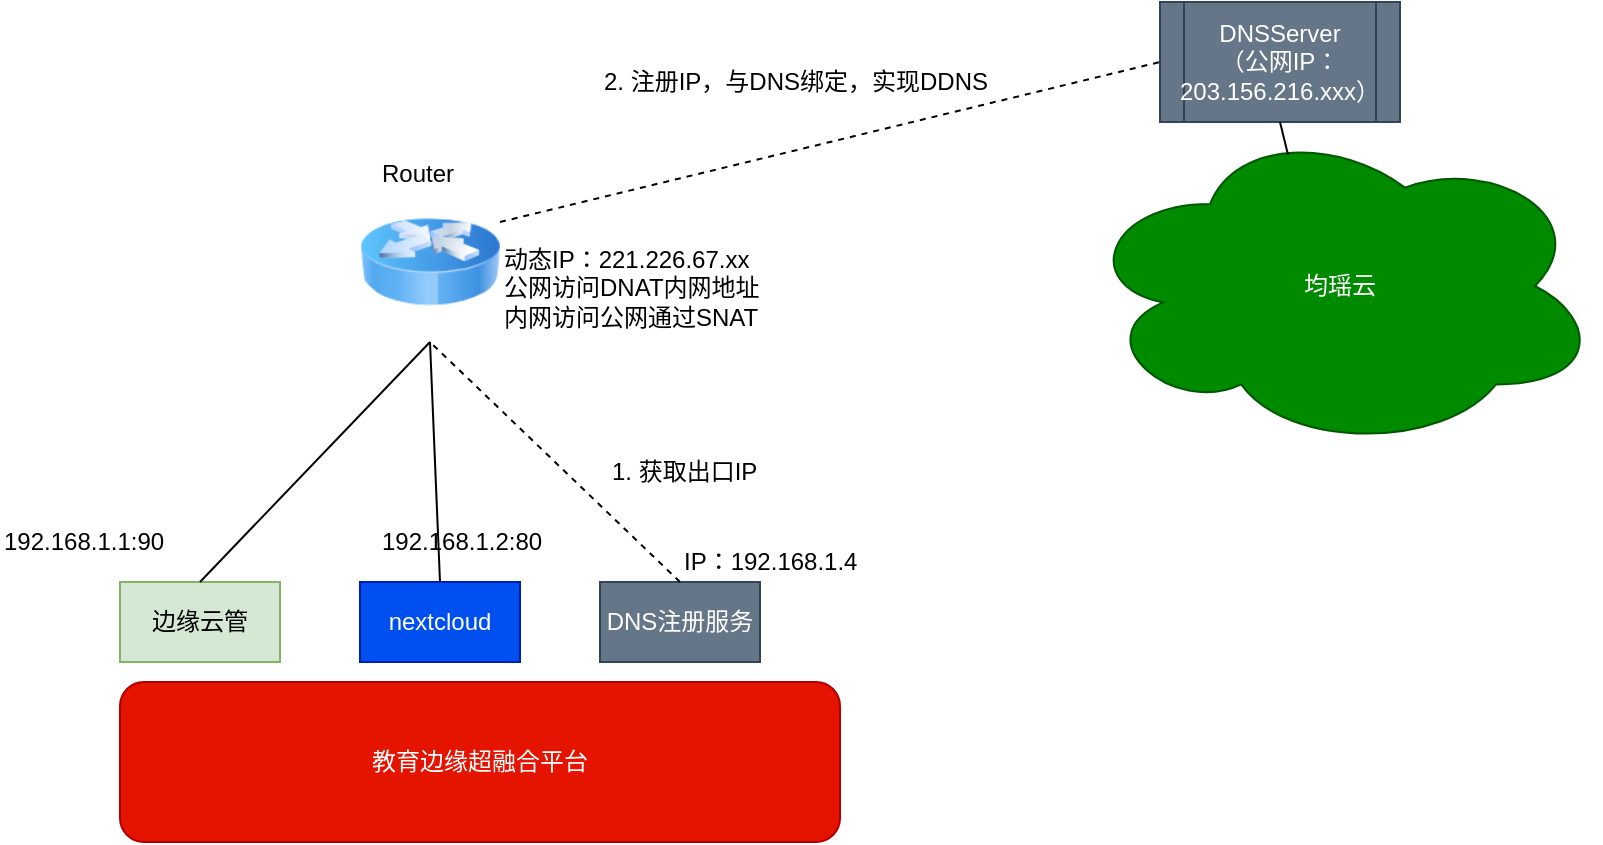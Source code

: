 <mxfile version="10.6.5" type="github"><diagram id="S3-3rUp8WORzfxD4Cyoe" name="Page-1"><mxGraphModel dx="1398" dy="724" grid="1" gridSize="10" guides="1" tooltips="1" connect="1" arrows="1" fold="1" page="1" pageScale="1" pageWidth="827" pageHeight="1169" math="0" shadow="0"><root><mxCell id="0"/><mxCell id="1" parent="0"/><mxCell id="53jGssDf-lTz816PvF83-61" value="教育边缘超融合平台" style="rounded=1;whiteSpace=wrap;html=1;fillColor=#e51400;strokeColor=#B20000;fontColor=#ffffff;" vertex="1" parent="1"><mxGeometry x="240" y="410" width="360" height="80" as="geometry"/></mxCell><mxCell id="53jGssDf-lTz816PvF83-63" value="边缘云管" style="rounded=0;whiteSpace=wrap;html=1;fillColor=#d5e8d4;strokeColor=#82b366;" vertex="1" parent="1"><mxGeometry x="240" y="360" width="80" height="40" as="geometry"/></mxCell><mxCell id="53jGssDf-lTz816PvF83-66" value="nextcloud" style="rounded=0;whiteSpace=wrap;html=1;fillColor=#0050ef;strokeColor=#001DBC;fontColor=#ffffff;" vertex="1" parent="1"><mxGeometry x="360" y="360" width="80" height="40" as="geometry"/></mxCell><mxCell id="53jGssDf-lTz816PvF83-68" value="DNS注册服务" style="rounded=0;whiteSpace=wrap;html=1;fillColor=#647687;strokeColor=#314354;fontColor=#ffffff;" vertex="1" parent="1"><mxGeometry x="480" y="360" width="80" height="40" as="geometry"/></mxCell><mxCell id="53jGssDf-lTz816PvF83-70" value="" style="image;html=1;labelBackgroundColor=#ffffff;image=img/lib/clip_art/networking/Router_Icon_128x128.png" vertex="1" parent="1"><mxGeometry x="360" y="160" width="70" height="80" as="geometry"/></mxCell><mxCell id="53jGssDf-lTz816PvF83-71" value="Router" style="text;html=1;resizable=0;points=[];autosize=1;align=left;verticalAlign=top;spacingTop=-4;" vertex="1" parent="1"><mxGeometry x="369" y="146" width="50" height="20" as="geometry"/></mxCell><mxCell id="53jGssDf-lTz816PvF83-72" value="动态IP：221.226.67.xx&lt;br&gt;公网访问DNAT内网地址&lt;br&gt;内网访问公网通过SNAT&lt;br&gt;" style="text;html=1;" vertex="1" parent="1"><mxGeometry x="430" y="185" width="150" height="30" as="geometry"/></mxCell><mxCell id="53jGssDf-lTz816PvF83-73" value="192.168.1.1:90" style="text;html=1;resizable=0;points=[];autosize=1;align=left;verticalAlign=top;spacingTop=-4;" vertex="1" parent="1"><mxGeometry x="180" y="330" width="100" height="20" as="geometry"/></mxCell><mxCell id="53jGssDf-lTz816PvF83-74" value="192.168.1.2:80" style="text;html=1;resizable=0;points=[];autosize=1;align=left;verticalAlign=top;spacingTop=-4;" vertex="1" parent="1"><mxGeometry x="369" y="330" width="100" height="20" as="geometry"/></mxCell><mxCell id="53jGssDf-lTz816PvF83-75" value="" style="endArrow=none;html=1;entryX=0.5;entryY=1;entryDx=0;entryDy=0;exitX=0.5;exitY=0;exitDx=0;exitDy=0;" edge="1" parent="1" source="53jGssDf-lTz816PvF83-63" target="53jGssDf-lTz816PvF83-70"><mxGeometry width="50" height="50" relative="1" as="geometry"><mxPoint x="240" y="590" as="sourcePoint"/><mxPoint x="290" y="540" as="targetPoint"/></mxGeometry></mxCell><mxCell id="53jGssDf-lTz816PvF83-76" value="" style="endArrow=none;html=1;exitX=0.5;exitY=0;exitDx=0;exitDy=0;entryX=0.5;entryY=1;entryDx=0;entryDy=0;" edge="1" parent="1" source="53jGssDf-lTz816PvF83-66" target="53jGssDf-lTz816PvF83-70"><mxGeometry width="50" height="50" relative="1" as="geometry"><mxPoint x="180" y="590" as="sourcePoint"/><mxPoint x="230" y="540" as="targetPoint"/></mxGeometry></mxCell><mxCell id="53jGssDf-lTz816PvF83-77" value="" style="endArrow=none;html=1;entryX=0.5;entryY=1;entryDx=0;entryDy=0;exitX=0.5;exitY=0;exitDx=0;exitDy=0;dashed=1;" edge="1" parent="1" source="53jGssDf-lTz816PvF83-68" target="53jGssDf-lTz816PvF83-70"><mxGeometry width="50" height="50" relative="1" as="geometry"><mxPoint x="180" y="590" as="sourcePoint"/><mxPoint x="230" y="540" as="targetPoint"/></mxGeometry></mxCell><mxCell id="53jGssDf-lTz816PvF83-78" value="IP：192.168.1.4&lt;br&gt;&lt;br&gt;" style="text;html=1;resizable=0;points=[];autosize=1;align=left;verticalAlign=top;spacingTop=-4;" vertex="1" parent="1"><mxGeometry x="520" y="340" width="100" height="30" as="geometry"/></mxCell><mxCell id="53jGssDf-lTz816PvF83-79" value="均瑶云" style="ellipse;shape=cloud;whiteSpace=wrap;html=1;fillColor=#008a00;strokeColor=#005700;fontColor=#ffffff;" vertex="1" parent="1"><mxGeometry x="720" y="130" width="260" height="164" as="geometry"/></mxCell><mxCell id="53jGssDf-lTz816PvF83-82" value="DNSServer&lt;br&gt;（公网IP：203.156.216.xxx）&lt;br&gt;" style="shape=process;whiteSpace=wrap;html=1;backgroundOutline=1;fillColor=#647687;strokeColor=#314354;fontColor=#ffffff;" vertex="1" parent="1"><mxGeometry x="760" y="70" width="120" height="60" as="geometry"/></mxCell><mxCell id="53jGssDf-lTz816PvF83-83" value="" style="endArrow=none;html=1;entryX=0.5;entryY=1;entryDx=0;entryDy=0;exitX=0.4;exitY=0.1;exitDx=0;exitDy=0;exitPerimeter=0;" edge="1" parent="1" source="53jGssDf-lTz816PvF83-79" target="53jGssDf-lTz816PvF83-82"><mxGeometry width="50" height="50" relative="1" as="geometry"><mxPoint x="180" y="590" as="sourcePoint"/><mxPoint x="230" y="540" as="targetPoint"/></mxGeometry></mxCell><mxCell id="53jGssDf-lTz816PvF83-85" value="" style="endArrow=none;dashed=1;html=1;entryX=0;entryY=0.5;entryDx=0;entryDy=0;exitX=1;exitY=0.25;exitDx=0;exitDy=0;" edge="1" parent="1" source="53jGssDf-lTz816PvF83-70" target="53jGssDf-lTz816PvF83-82"><mxGeometry width="50" height="50" relative="1" as="geometry"><mxPoint x="180" y="560" as="sourcePoint"/><mxPoint x="230" y="510" as="targetPoint"/></mxGeometry></mxCell><mxCell id="53jGssDf-lTz816PvF83-86" value="1. 获取出口IP" style="text;html=1;resizable=0;points=[];autosize=1;align=left;verticalAlign=top;spacingTop=-4;" vertex="1" parent="1"><mxGeometry x="484" y="295" width="90" height="20" as="geometry"/></mxCell><mxCell id="53jGssDf-lTz816PvF83-87" value="2. 注册IP，与DNS绑定，实现DDNS" style="text;html=1;resizable=0;points=[];autosize=1;align=left;verticalAlign=top;spacingTop=-4;" vertex="1" parent="1"><mxGeometry x="480" y="100" width="210" height="20" as="geometry"/></mxCell></root></mxGraphModel></diagram></mxfile>